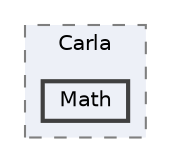 digraph "Math"
{
 // INTERACTIVE_SVG=YES
 // LATEX_PDF_SIZE
  bgcolor="transparent";
  edge [fontname=Helvetica,fontsize=10,labelfontname=Helvetica,labelfontsize=10];
  node [fontname=Helvetica,fontsize=10,shape=box,height=0.2,width=0.4];
  compound=true
  subgraph clusterdir_8fc34afb5f07a67966c78bf5319f94ae {
    graph [ bgcolor="#edf0f7", pencolor="grey50", label="Carla", fontname=Helvetica,fontsize=10 style="filled,dashed", URL="dir_8fc34afb5f07a67966c78bf5319f94ae.html",tooltip=""]
  dir_f9cdfd101429e27d647f8df664b6ebd1 [label="Math", fillcolor="#edf0f7", color="grey25", style="filled,bold", URL="dir_f9cdfd101429e27d647f8df664b6ebd1.html",tooltip=""];
  }
}
